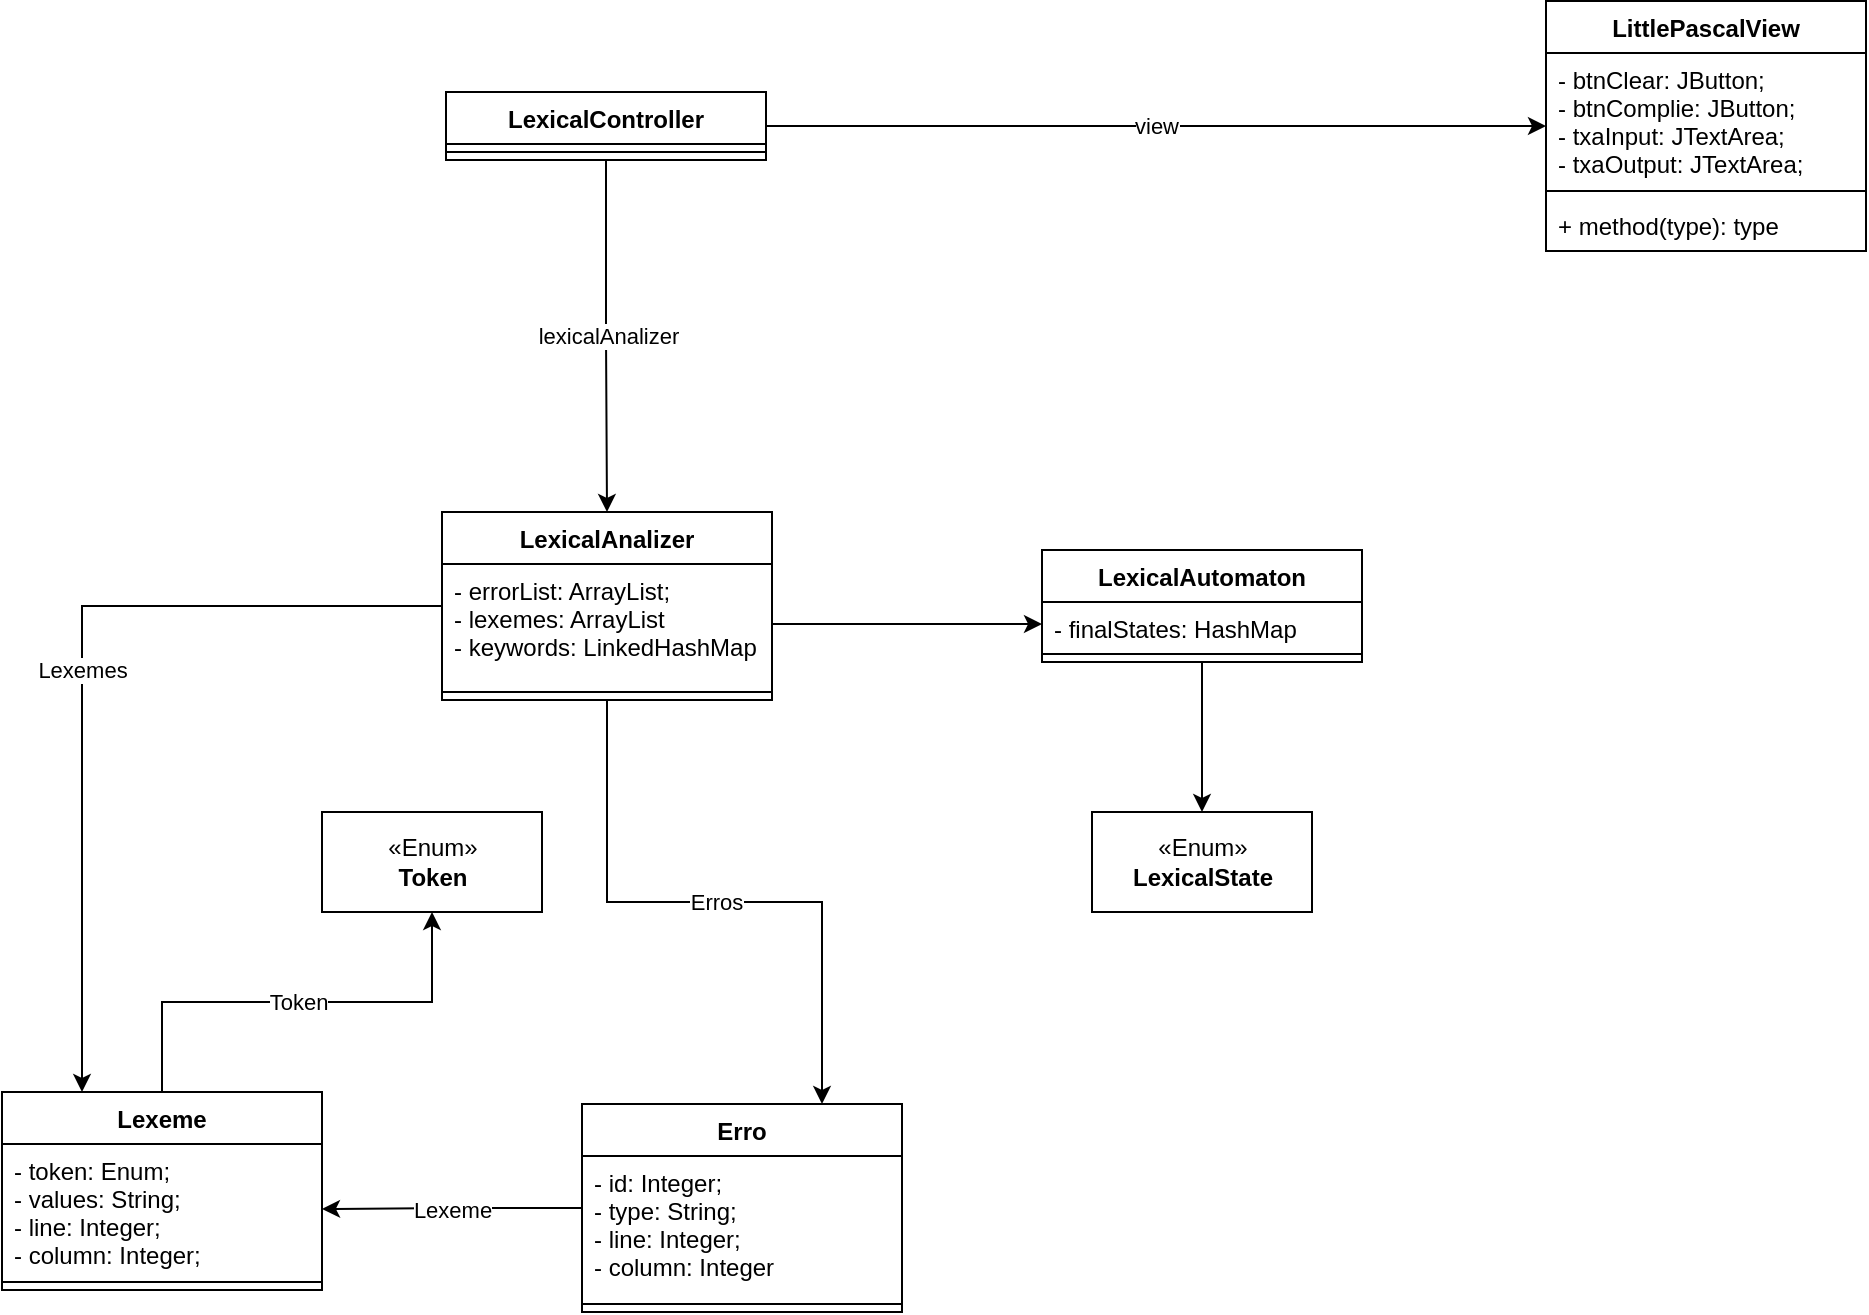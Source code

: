 <mxfile version="16.4.7" type="device"><diagram id="dn1pS7gHgUBbKFHwlAmO" name="Page-1"><mxGraphModel dx="868" dy="1532" grid="1" gridSize="10" guides="1" tooltips="1" connect="1" arrows="1" fold="1" page="1" pageScale="1" pageWidth="850" pageHeight="1100" math="0" shadow="0"><root><mxCell id="0"/><mxCell id="1" parent="0"/><mxCell id="G0_FJQbldG-WfhUzcIt8-17" value="Token" style="edgeStyle=orthogonalEdgeStyle;rounded=0;orthogonalLoop=1;jettySize=auto;html=1;" edge="1" parent="1" source="G0_FJQbldG-WfhUzcIt8-1" target="G0_FJQbldG-WfhUzcIt8-16"><mxGeometry relative="1" as="geometry"/></mxCell><mxCell id="G0_FJQbldG-WfhUzcIt8-1" value="Lexeme" style="swimlane;fontStyle=1;align=center;verticalAlign=top;childLayout=stackLayout;horizontal=1;startSize=26;horizontalStack=0;resizeParent=1;resizeParentMax=0;resizeLast=0;collapsible=1;marginBottom=0;" vertex="1" parent="1"><mxGeometry x="178" y="330" width="160" height="99" as="geometry"/></mxCell><mxCell id="G0_FJQbldG-WfhUzcIt8-2" value="- token: Enum;&#10;- values: String;&#10;- line: Integer;&#10;- column: Integer;" style="text;strokeColor=none;fillColor=none;align=left;verticalAlign=top;spacingLeft=4;spacingRight=4;overflow=hidden;rotatable=0;points=[[0,0.5],[1,0.5]];portConstraint=eastwest;" vertex="1" parent="G0_FJQbldG-WfhUzcIt8-1"><mxGeometry y="26" width="160" height="65" as="geometry"/></mxCell><mxCell id="G0_FJQbldG-WfhUzcIt8-3" value="" style="line;strokeWidth=1;fillColor=none;align=left;verticalAlign=middle;spacingTop=-1;spacingLeft=3;spacingRight=3;rotatable=0;labelPosition=right;points=[];portConstraint=eastwest;" vertex="1" parent="G0_FJQbldG-WfhUzcIt8-1"><mxGeometry y="91" width="160" height="8" as="geometry"/></mxCell><mxCell id="G0_FJQbldG-WfhUzcIt8-9" value="Lexeme" style="edgeStyle=orthogonalEdgeStyle;rounded=0;orthogonalLoop=1;jettySize=auto;html=1;" edge="1" parent="1" source="G0_FJQbldG-WfhUzcIt8-5" target="G0_FJQbldG-WfhUzcIt8-2"><mxGeometry relative="1" as="geometry"/></mxCell><mxCell id="G0_FJQbldG-WfhUzcIt8-5" value="Erro" style="swimlane;fontStyle=1;align=center;verticalAlign=top;childLayout=stackLayout;horizontal=1;startSize=26;horizontalStack=0;resizeParent=1;resizeParentMax=0;resizeLast=0;collapsible=1;marginBottom=0;" vertex="1" parent="1"><mxGeometry x="468" y="336" width="160" height="104" as="geometry"/></mxCell><mxCell id="G0_FJQbldG-WfhUzcIt8-6" value="- id: Integer;&#10;- type: String;&#10;- line: Integer;&#10;- column: Integer" style="text;strokeColor=none;fillColor=none;align=left;verticalAlign=top;spacingLeft=4;spacingRight=4;overflow=hidden;rotatable=0;points=[[0,0.5],[1,0.5]];portConstraint=eastwest;" vertex="1" parent="G0_FJQbldG-WfhUzcIt8-5"><mxGeometry y="26" width="160" height="70" as="geometry"/></mxCell><mxCell id="G0_FJQbldG-WfhUzcIt8-7" value="" style="line;strokeWidth=1;fillColor=none;align=left;verticalAlign=middle;spacingTop=-1;spacingLeft=3;spacingRight=3;rotatable=0;labelPosition=right;points=[];portConstraint=eastwest;" vertex="1" parent="G0_FJQbldG-WfhUzcIt8-5"><mxGeometry y="96" width="160" height="8" as="geometry"/></mxCell><mxCell id="G0_FJQbldG-WfhUzcIt8-18" value="Lexemes" style="edgeStyle=orthogonalEdgeStyle;rounded=0;orthogonalLoop=1;jettySize=auto;html=1;entryX=0.25;entryY=0;entryDx=0;entryDy=0;" edge="1" parent="1" source="G0_FJQbldG-WfhUzcIt8-12" target="G0_FJQbldG-WfhUzcIt8-1"><mxGeometry relative="1" as="geometry"/></mxCell><mxCell id="G0_FJQbldG-WfhUzcIt8-19" value="Erros" style="edgeStyle=orthogonalEdgeStyle;rounded=0;orthogonalLoop=1;jettySize=auto;html=1;entryX=0.75;entryY=0;entryDx=0;entryDy=0;" edge="1" parent="1" source="G0_FJQbldG-WfhUzcIt8-12" target="G0_FJQbldG-WfhUzcIt8-5"><mxGeometry relative="1" as="geometry"/></mxCell><mxCell id="G0_FJQbldG-WfhUzcIt8-12" value="LexicalAnalizer" style="swimlane;fontStyle=1;align=center;verticalAlign=top;childLayout=stackLayout;horizontal=1;startSize=26;horizontalStack=0;resizeParent=1;resizeParentMax=0;resizeLast=0;collapsible=1;marginBottom=0;" vertex="1" parent="1"><mxGeometry x="398" y="40" width="165" height="94" as="geometry"/></mxCell><mxCell id="G0_FJQbldG-WfhUzcIt8-13" value="- errorList: ArrayList;&#10;- lexemes: ArrayList&#10;- keywords: LinkedHashMap" style="text;strokeColor=none;fillColor=none;align=left;verticalAlign=top;spacingLeft=4;spacingRight=4;overflow=hidden;rotatable=0;points=[[0,0.5],[1,0.5]];portConstraint=eastwest;" vertex="1" parent="G0_FJQbldG-WfhUzcIt8-12"><mxGeometry y="26" width="165" height="60" as="geometry"/></mxCell><mxCell id="G0_FJQbldG-WfhUzcIt8-14" value="" style="line;strokeWidth=1;fillColor=none;align=left;verticalAlign=middle;spacingTop=-1;spacingLeft=3;spacingRight=3;rotatable=0;labelPosition=right;points=[];portConstraint=eastwest;" vertex="1" parent="G0_FJQbldG-WfhUzcIt8-12"><mxGeometry y="86" width="165" height="8" as="geometry"/></mxCell><mxCell id="G0_FJQbldG-WfhUzcIt8-16" value="«Enum»&lt;br&gt;&lt;b&gt;Token&lt;/b&gt;" style="html=1;" vertex="1" parent="1"><mxGeometry x="338" y="190" width="110" height="50" as="geometry"/></mxCell><mxCell id="G0_FJQbldG-WfhUzcIt8-26" style="edgeStyle=orthogonalEdgeStyle;rounded=0;orthogonalLoop=1;jettySize=auto;html=1;" edge="1" parent="1" source="G0_FJQbldG-WfhUzcIt8-21" target="G0_FJQbldG-WfhUzcIt8-25"><mxGeometry relative="1" as="geometry"/></mxCell><mxCell id="G0_FJQbldG-WfhUzcIt8-21" value="LexicalAutomaton&#10;" style="swimlane;fontStyle=1;align=center;verticalAlign=top;childLayout=stackLayout;horizontal=1;startSize=26;horizontalStack=0;resizeParent=1;resizeParentMax=0;resizeLast=0;collapsible=1;marginBottom=0;" vertex="1" parent="1"><mxGeometry x="698" y="59" width="160" height="56" as="geometry"/></mxCell><mxCell id="G0_FJQbldG-WfhUzcIt8-22" value="- finalStates: HashMap" style="text;strokeColor=none;fillColor=none;align=left;verticalAlign=top;spacingLeft=4;spacingRight=4;overflow=hidden;rotatable=0;points=[[0,0.5],[1,0.5]];portConstraint=eastwest;" vertex="1" parent="G0_FJQbldG-WfhUzcIt8-21"><mxGeometry y="26" width="160" height="22" as="geometry"/></mxCell><mxCell id="G0_FJQbldG-WfhUzcIt8-23" value="" style="line;strokeWidth=1;fillColor=none;align=left;verticalAlign=middle;spacingTop=-1;spacingLeft=3;spacingRight=3;rotatable=0;labelPosition=right;points=[];portConstraint=eastwest;" vertex="1" parent="G0_FJQbldG-WfhUzcIt8-21"><mxGeometry y="48" width="160" height="8" as="geometry"/></mxCell><mxCell id="G0_FJQbldG-WfhUzcIt8-25" value="«Enum»&lt;br&gt;&lt;b&gt;LexicalState&lt;br&gt;&lt;/b&gt;" style="html=1;" vertex="1" parent="1"><mxGeometry x="723" y="190" width="110" height="50" as="geometry"/></mxCell><mxCell id="G0_FJQbldG-WfhUzcIt8-27" style="edgeStyle=orthogonalEdgeStyle;rounded=0;orthogonalLoop=1;jettySize=auto;html=1;" edge="1" parent="1" source="G0_FJQbldG-WfhUzcIt8-13" target="G0_FJQbldG-WfhUzcIt8-22"><mxGeometry relative="1" as="geometry"/></mxCell><mxCell id="G0_FJQbldG-WfhUzcIt8-36" value="lexicalAnalizer" style="edgeStyle=orthogonalEdgeStyle;rounded=0;orthogonalLoop=1;jettySize=auto;html=1;" edge="1" parent="1" source="G0_FJQbldG-WfhUzcIt8-28" target="G0_FJQbldG-WfhUzcIt8-12"><mxGeometry relative="1" as="geometry"/></mxCell><mxCell id="G0_FJQbldG-WfhUzcIt8-41" value="view" style="edgeStyle=orthogonalEdgeStyle;rounded=0;orthogonalLoop=1;jettySize=auto;html=1;" edge="1" parent="1" source="G0_FJQbldG-WfhUzcIt8-28" target="G0_FJQbldG-WfhUzcIt8-37"><mxGeometry relative="1" as="geometry"><Array as="points"><mxPoint x="1060" y="-153"/></Array></mxGeometry></mxCell><mxCell id="G0_FJQbldG-WfhUzcIt8-28" value="LexicalController" style="swimlane;fontStyle=1;align=center;verticalAlign=top;childLayout=stackLayout;horizontal=1;startSize=26;horizontalStack=0;resizeParent=1;resizeParentMax=0;resizeLast=0;collapsible=1;marginBottom=0;" vertex="1" parent="1"><mxGeometry x="400" y="-170" width="160" height="34" as="geometry"/></mxCell><mxCell id="G0_FJQbldG-WfhUzcIt8-30" value="" style="line;strokeWidth=1;fillColor=none;align=left;verticalAlign=middle;spacingTop=-1;spacingLeft=3;spacingRight=3;rotatable=0;labelPosition=right;points=[];portConstraint=eastwest;" vertex="1" parent="G0_FJQbldG-WfhUzcIt8-28"><mxGeometry y="26" width="160" height="8" as="geometry"/></mxCell><mxCell id="G0_FJQbldG-WfhUzcIt8-37" value="LittlePascalView&#10;" style="swimlane;fontStyle=1;align=center;verticalAlign=top;childLayout=stackLayout;horizontal=1;startSize=26;horizontalStack=0;resizeParent=1;resizeParentMax=0;resizeLast=0;collapsible=1;marginBottom=0;" vertex="1" parent="1"><mxGeometry x="950" y="-215.5" width="160" height="125" as="geometry"/></mxCell><mxCell id="G0_FJQbldG-WfhUzcIt8-38" value="- btnClear: JButton;&#10;- btnComplie: JButton;&#10;- txaInput: JTextArea;&#10;- txaOutput: JTextArea;" style="text;strokeColor=none;fillColor=none;align=left;verticalAlign=top;spacingLeft=4;spacingRight=4;overflow=hidden;rotatable=0;points=[[0,0.5],[1,0.5]];portConstraint=eastwest;" vertex="1" parent="G0_FJQbldG-WfhUzcIt8-37"><mxGeometry y="26" width="160" height="65" as="geometry"/></mxCell><mxCell id="G0_FJQbldG-WfhUzcIt8-39" value="" style="line;strokeWidth=1;fillColor=none;align=left;verticalAlign=middle;spacingTop=-1;spacingLeft=3;spacingRight=3;rotatable=0;labelPosition=right;points=[];portConstraint=eastwest;" vertex="1" parent="G0_FJQbldG-WfhUzcIt8-37"><mxGeometry y="91" width="160" height="8" as="geometry"/></mxCell><mxCell id="G0_FJQbldG-WfhUzcIt8-40" value="+ method(type): type" style="text;strokeColor=none;fillColor=none;align=left;verticalAlign=top;spacingLeft=4;spacingRight=4;overflow=hidden;rotatable=0;points=[[0,0.5],[1,0.5]];portConstraint=eastwest;" vertex="1" parent="G0_FJQbldG-WfhUzcIt8-37"><mxGeometry y="99" width="160" height="26" as="geometry"/></mxCell></root></mxGraphModel></diagram></mxfile>